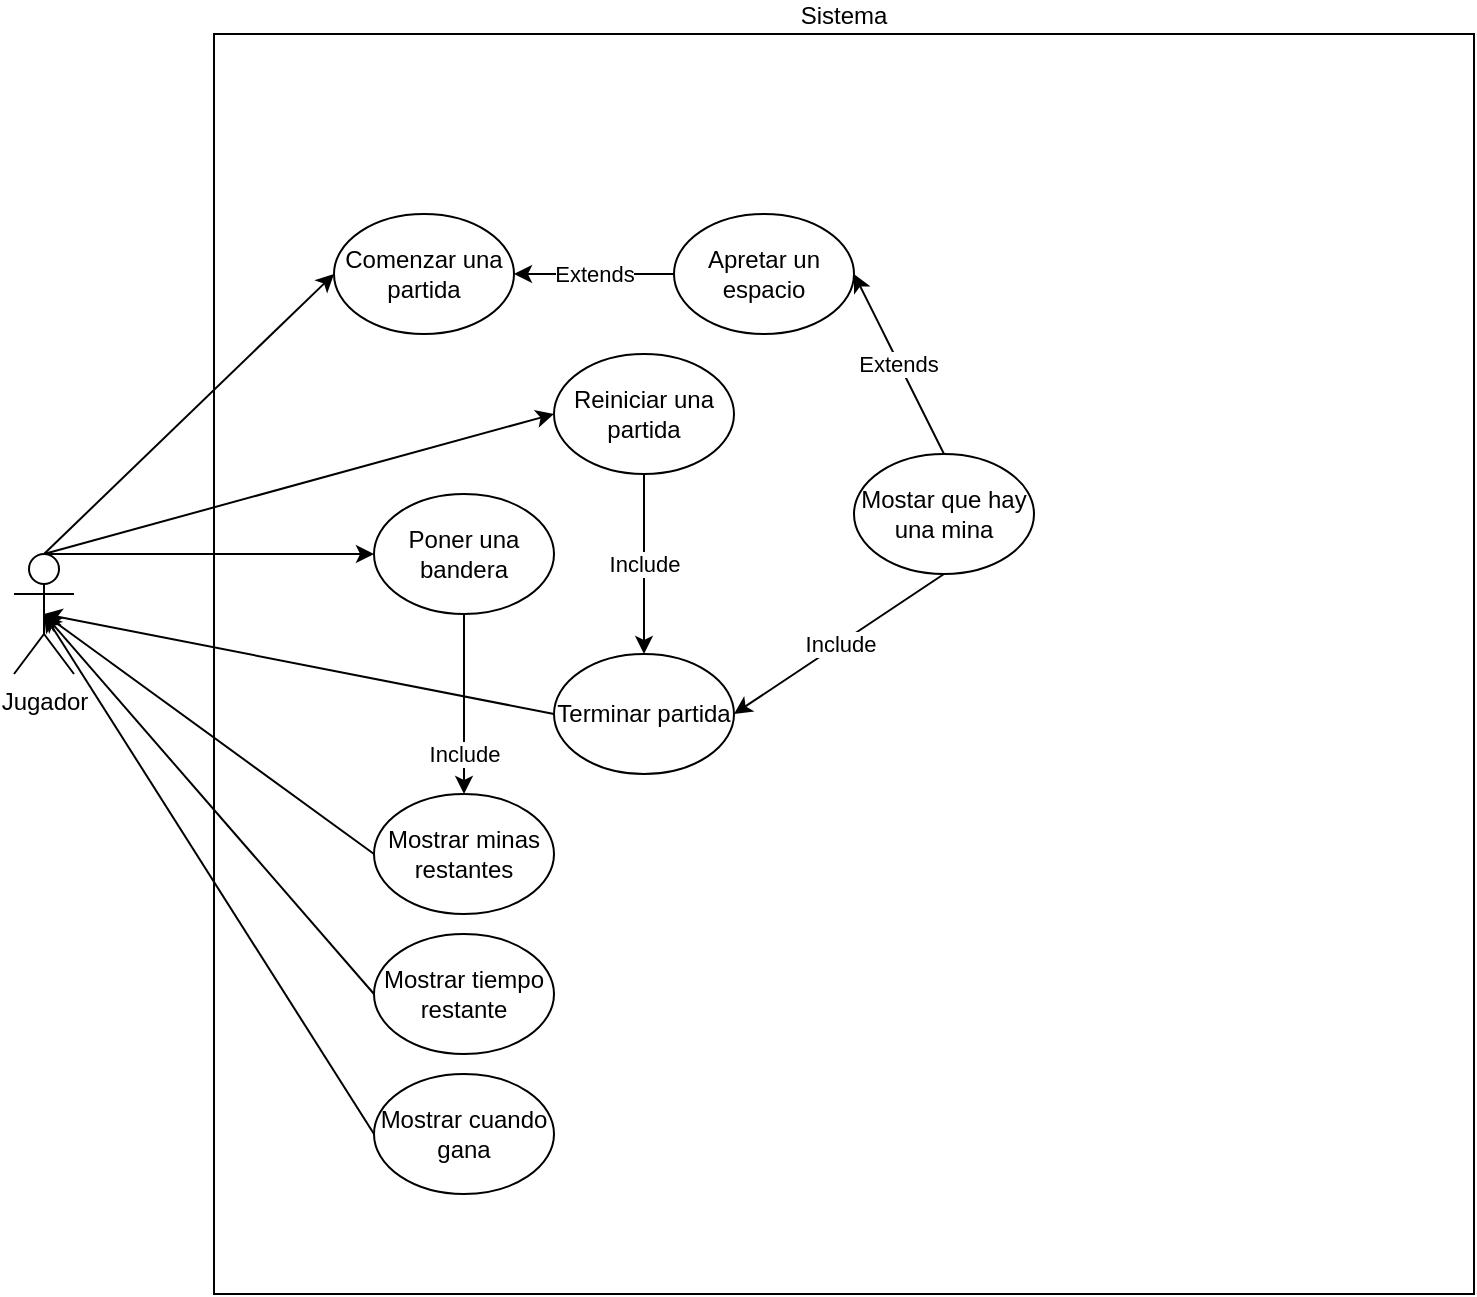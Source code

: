 <mxfile>
    <diagram name="Página-1" id="pSLUwWZcVyttAEXc0Cxm">
        <mxGraphModel dx="1198" dy="685" grid="1" gridSize="10" guides="1" tooltips="1" connect="1" arrows="1" fold="1" page="1" pageScale="1" pageWidth="827" pageHeight="1169" math="0" shadow="0">
            <root>
                <mxCell id="0"/>
                <mxCell id="1" parent="0"/>
                <mxCell id="3ub8bEHmaVtyvtisDQur-2" value="Sistema" style="whiteSpace=wrap;html=1;aspect=fixed;labelPosition=center;verticalLabelPosition=top;align=center;verticalAlign=bottom;" parent="1" vertex="1">
                    <mxGeometry x="160" y="110" width="630" height="630" as="geometry"/>
                </mxCell>
                <mxCell id="12" style="edgeStyle=none;html=1;exitX=0.5;exitY=0;exitDx=0;exitDy=0;exitPerimeter=0;entryX=0;entryY=0.5;entryDx=0;entryDy=0;" edge="1" parent="1" source="3ub8bEHmaVtyvtisDQur-3" target="3">
                    <mxGeometry relative="1" as="geometry"/>
                </mxCell>
                <mxCell id="15" style="edgeStyle=none;html=1;exitX=0.5;exitY=0;exitDx=0;exitDy=0;exitPerimeter=0;entryX=0;entryY=0.5;entryDx=0;entryDy=0;" edge="1" parent="1" source="3ub8bEHmaVtyvtisDQur-3" target="5">
                    <mxGeometry relative="1" as="geometry"/>
                </mxCell>
                <mxCell id="16" style="edgeStyle=none;html=1;exitX=0.5;exitY=0;exitDx=0;exitDy=0;exitPerimeter=0;entryX=0;entryY=0.5;entryDx=0;entryDy=0;" edge="1" parent="1" source="3ub8bEHmaVtyvtisDQur-3" target="2">
                    <mxGeometry relative="1" as="geometry"/>
                </mxCell>
                <mxCell id="3ub8bEHmaVtyvtisDQur-3" value="Jugador" style="shape=umlActor;verticalLabelPosition=bottom;verticalAlign=top;html=1;outlineConnect=0;" parent="1" vertex="1">
                    <mxGeometry x="60" y="370" width="30" height="60" as="geometry"/>
                </mxCell>
                <mxCell id="2" value="Comenzar una partida" style="ellipse;whiteSpace=wrap;html=1;" vertex="1" parent="1">
                    <mxGeometry x="220" y="200" width="90" height="60" as="geometry"/>
                </mxCell>
                <mxCell id="14" value="Include" style="edgeStyle=none;html=1;exitX=0.5;exitY=1;exitDx=0;exitDy=0;entryX=0.5;entryY=0;entryDx=0;entryDy=0;" edge="1" parent="1" source="3" target="7">
                    <mxGeometry relative="1" as="geometry"/>
                </mxCell>
                <mxCell id="3" value="Reiniciar una partida" style="ellipse;whiteSpace=wrap;html=1;" vertex="1" parent="1">
                    <mxGeometry x="330" y="270" width="90" height="60" as="geometry"/>
                </mxCell>
                <mxCell id="30" value="Extends" style="edgeStyle=none;html=1;exitX=0;exitY=0.5;exitDx=0;exitDy=0;entryX=1;entryY=0.5;entryDx=0;entryDy=0;" edge="1" parent="1" source="4" target="2">
                    <mxGeometry relative="1" as="geometry"/>
                </mxCell>
                <mxCell id="4" value="Apretar un espacio" style="ellipse;whiteSpace=wrap;html=1;" vertex="1" parent="1">
                    <mxGeometry x="390" y="200" width="90" height="60" as="geometry"/>
                </mxCell>
                <mxCell id="25" value="Include" style="edgeStyle=none;html=1;exitX=0.5;exitY=1;exitDx=0;exitDy=0;entryX=0.5;entryY=0;entryDx=0;entryDy=0;" edge="1" parent="1" source="5" target="21">
                    <mxGeometry x="0.556" relative="1" as="geometry">
                        <mxPoint as="offset"/>
                    </mxGeometry>
                </mxCell>
                <mxCell id="5" value="Poner una bandera" style="ellipse;whiteSpace=wrap;html=1;" vertex="1" parent="1">
                    <mxGeometry x="240" y="340" width="90" height="60" as="geometry"/>
                </mxCell>
                <mxCell id="10" value="Include" style="edgeStyle=none;html=1;exitX=0.5;exitY=1;exitDx=0;exitDy=0;entryX=1;entryY=0.5;entryDx=0;entryDy=0;" edge="1" parent="1" source="6" target="7">
                    <mxGeometry relative="1" as="geometry"/>
                </mxCell>
                <mxCell id="20" value="Extends" style="edgeStyle=none;html=1;exitX=0.5;exitY=0;exitDx=0;exitDy=0;entryX=1;entryY=0.5;entryDx=0;entryDy=0;" edge="1" parent="1" source="6" target="4">
                    <mxGeometry relative="1" as="geometry"/>
                </mxCell>
                <mxCell id="6" value="Mostar que hay una mina" style="ellipse;whiteSpace=wrap;html=1;" vertex="1" parent="1">
                    <mxGeometry x="480" y="320" width="90" height="60" as="geometry"/>
                </mxCell>
                <mxCell id="11" style="edgeStyle=none;html=1;exitX=0;exitY=0.5;exitDx=0;exitDy=0;entryX=0.5;entryY=0.5;entryDx=0;entryDy=0;entryPerimeter=0;" edge="1" parent="1" source="7" target="3ub8bEHmaVtyvtisDQur-3">
                    <mxGeometry relative="1" as="geometry"/>
                </mxCell>
                <mxCell id="7" value="Terminar partida" style="ellipse;whiteSpace=wrap;html=1;" vertex="1" parent="1">
                    <mxGeometry x="330" y="420" width="90" height="60" as="geometry"/>
                </mxCell>
                <mxCell id="22" style="edgeStyle=none;html=1;exitX=0;exitY=0.5;exitDx=0;exitDy=0;entryX=0.5;entryY=0.5;entryDx=0;entryDy=0;entryPerimeter=0;" edge="1" parent="1" source="21" target="3ub8bEHmaVtyvtisDQur-3">
                    <mxGeometry relative="1" as="geometry"/>
                </mxCell>
                <mxCell id="21" value="Mostrar minas restantes" style="ellipse;whiteSpace=wrap;html=1;" vertex="1" parent="1">
                    <mxGeometry x="240" y="490" width="90" height="60" as="geometry"/>
                </mxCell>
                <mxCell id="27" style="edgeStyle=none;html=1;exitX=0;exitY=0.5;exitDx=0;exitDy=0;entryX=0.5;entryY=0.5;entryDx=0;entryDy=0;entryPerimeter=0;" edge="1" parent="1" source="26" target="3ub8bEHmaVtyvtisDQur-3">
                    <mxGeometry relative="1" as="geometry"/>
                </mxCell>
                <mxCell id="26" value="Mostrar tiempo restante" style="ellipse;whiteSpace=wrap;html=1;" vertex="1" parent="1">
                    <mxGeometry x="240" y="560" width="90" height="60" as="geometry"/>
                </mxCell>
                <mxCell id="29" style="edgeStyle=none;html=1;exitX=0;exitY=0.5;exitDx=0;exitDy=0;entryX=0.5;entryY=0.5;entryDx=0;entryDy=0;entryPerimeter=0;" edge="1" parent="1" source="28" target="3ub8bEHmaVtyvtisDQur-3">
                    <mxGeometry relative="1" as="geometry"/>
                </mxCell>
                <mxCell id="28" value="Mostrar cuando gana" style="ellipse;whiteSpace=wrap;html=1;" vertex="1" parent="1">
                    <mxGeometry x="240" y="630" width="90" height="60" as="geometry"/>
                </mxCell>
            </root>
        </mxGraphModel>
    </diagram>
</mxfile>